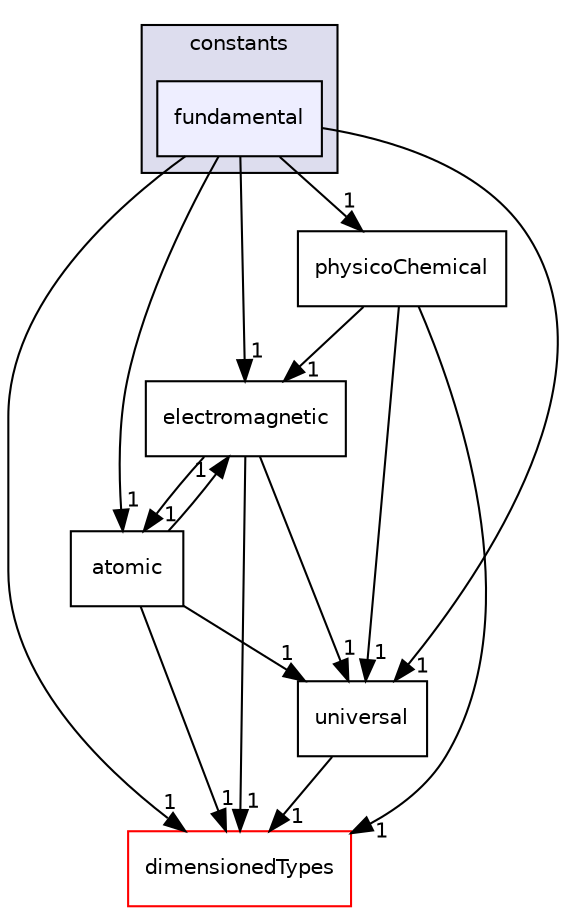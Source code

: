 digraph "src/OpenFOAM/global/constants/fundamental" {
  bgcolor=transparent;
  compound=true
  node [ fontsize="10", fontname="Helvetica"];
  edge [ labelfontsize="10", labelfontname="Helvetica"];
  subgraph clusterdir_b19db2d11b7f3a11ba09bd713d4f9fa8 {
    graph [ bgcolor="#ddddee", pencolor="black", label="constants" fontname="Helvetica", fontsize="10", URL="dir_b19db2d11b7f3a11ba09bd713d4f9fa8.html"]
  dir_a5fb4bfa46e0166badfb0691c93dbf9c [shape=box, label="fundamental", style="filled", fillcolor="#eeeeff", pencolor="black", URL="dir_a5fb4bfa46e0166badfb0691c93dbf9c.html"];
  }
  dir_10c741ae21e00d19e4dfea4291468fca [shape=box label="electromagnetic" URL="dir_10c741ae21e00d19e4dfea4291468fca.html"];
  dir_d4979fdf35c07e0caec68718d229a4b4 [shape=box label="dimensionedTypes" color="red" URL="dir_d4979fdf35c07e0caec68718d229a4b4.html"];
  dir_406debfe117f9f6b18483be693110e22 [shape=box label="physicoChemical" URL="dir_406debfe117f9f6b18483be693110e22.html"];
  dir_056b19ab93c1267082645537e7cfa88a [shape=box label="atomic" URL="dir_056b19ab93c1267082645537e7cfa88a.html"];
  dir_c581f5c44961edd96541b1df8ea36dac [shape=box label="universal" URL="dir_c581f5c44961edd96541b1df8ea36dac.html"];
  dir_10c741ae21e00d19e4dfea4291468fca->dir_d4979fdf35c07e0caec68718d229a4b4 [headlabel="1", labeldistance=1.5 headhref="dir_002101_002012.html"];
  dir_10c741ae21e00d19e4dfea4291468fca->dir_056b19ab93c1267082645537e7cfa88a [headlabel="1", labeldistance=1.5 headhref="dir_002101_002100.html"];
  dir_10c741ae21e00d19e4dfea4291468fca->dir_c581f5c44961edd96541b1df8ea36dac [headlabel="1", labeldistance=1.5 headhref="dir_002101_002106.html"];
  dir_a5fb4bfa46e0166badfb0691c93dbf9c->dir_10c741ae21e00d19e4dfea4291468fca [headlabel="1", labeldistance=1.5 headhref="dir_002102_002101.html"];
  dir_a5fb4bfa46e0166badfb0691c93dbf9c->dir_d4979fdf35c07e0caec68718d229a4b4 [headlabel="1", labeldistance=1.5 headhref="dir_002102_002012.html"];
  dir_a5fb4bfa46e0166badfb0691c93dbf9c->dir_406debfe117f9f6b18483be693110e22 [headlabel="1", labeldistance=1.5 headhref="dir_002102_002104.html"];
  dir_a5fb4bfa46e0166badfb0691c93dbf9c->dir_056b19ab93c1267082645537e7cfa88a [headlabel="1", labeldistance=1.5 headhref="dir_002102_002100.html"];
  dir_a5fb4bfa46e0166badfb0691c93dbf9c->dir_c581f5c44961edd96541b1df8ea36dac [headlabel="1", labeldistance=1.5 headhref="dir_002102_002106.html"];
  dir_406debfe117f9f6b18483be693110e22->dir_10c741ae21e00d19e4dfea4291468fca [headlabel="1", labeldistance=1.5 headhref="dir_002104_002101.html"];
  dir_406debfe117f9f6b18483be693110e22->dir_d4979fdf35c07e0caec68718d229a4b4 [headlabel="1", labeldistance=1.5 headhref="dir_002104_002012.html"];
  dir_406debfe117f9f6b18483be693110e22->dir_c581f5c44961edd96541b1df8ea36dac [headlabel="1", labeldistance=1.5 headhref="dir_002104_002106.html"];
  dir_056b19ab93c1267082645537e7cfa88a->dir_10c741ae21e00d19e4dfea4291468fca [headlabel="1", labeldistance=1.5 headhref="dir_002100_002101.html"];
  dir_056b19ab93c1267082645537e7cfa88a->dir_d4979fdf35c07e0caec68718d229a4b4 [headlabel="1", labeldistance=1.5 headhref="dir_002100_002012.html"];
  dir_056b19ab93c1267082645537e7cfa88a->dir_c581f5c44961edd96541b1df8ea36dac [headlabel="1", labeldistance=1.5 headhref="dir_002100_002106.html"];
  dir_c581f5c44961edd96541b1df8ea36dac->dir_d4979fdf35c07e0caec68718d229a4b4 [headlabel="1", labeldistance=1.5 headhref="dir_002106_002012.html"];
}
